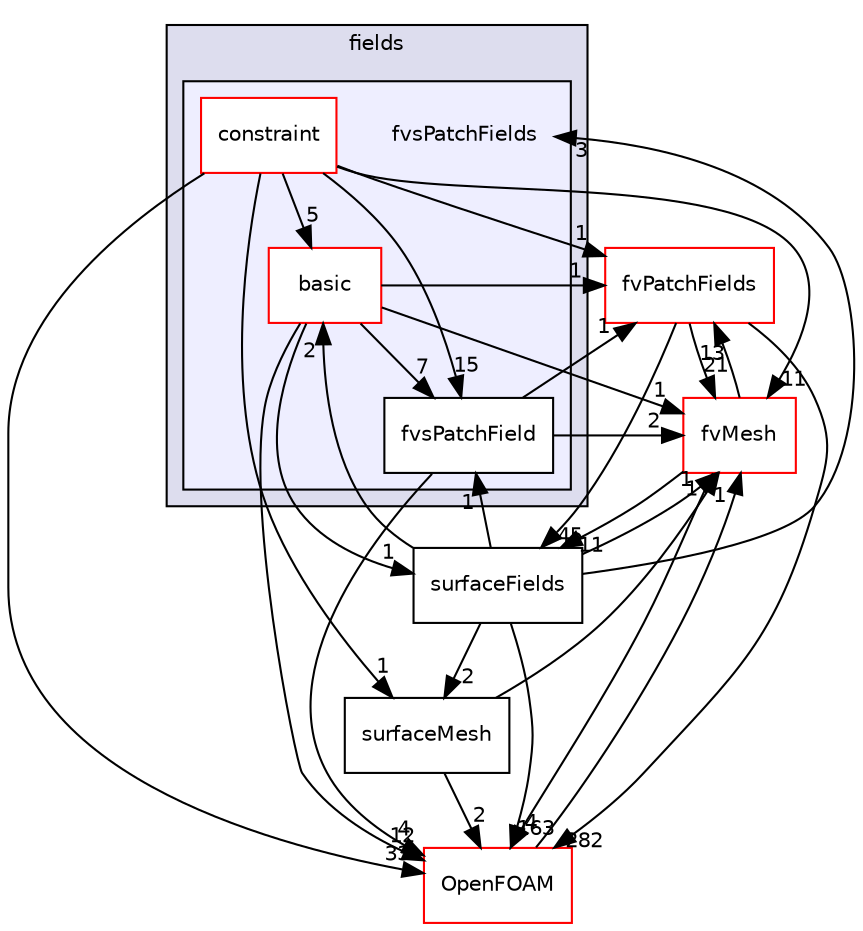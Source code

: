 digraph "src/finiteVolume/fields/fvsPatchFields" {
  bgcolor=transparent;
  compound=true
  node [ fontsize="10", fontname="Helvetica"];
  edge [ labelfontsize="10", labelfontname="Helvetica"];
  subgraph clusterdir_25ab4a83a983f7bb7a38b7f63bb141b7 {
    graph [ bgcolor="#ddddee", pencolor="black", label="fields" fontname="Helvetica", fontsize="10", URL="dir_25ab4a83a983f7bb7a38b7f63bb141b7.html"]
  subgraph clusterdir_807b34448f78de7c3bc4530ef499b703 {
    graph [ bgcolor="#eeeeff", pencolor="black", label="" URL="dir_807b34448f78de7c3bc4530ef499b703.html"];
    dir_807b34448f78de7c3bc4530ef499b703 [shape=plaintext label="fvsPatchFields"];
    dir_958a3dd6045466a25f270895e6927ee8 [shape=box label="basic" color="red" fillcolor="white" style="filled" URL="dir_958a3dd6045466a25f270895e6927ee8.html"];
    dir_d3657b0b23136d928b995b4c42c4ccd9 [shape=box label="constraint" color="red" fillcolor="white" style="filled" URL="dir_d3657b0b23136d928b995b4c42c4ccd9.html"];
    dir_f8fc54ccdbdfd051989b9c9b77557e92 [shape=box label="fvsPatchField" color="black" fillcolor="white" style="filled" URL="dir_f8fc54ccdbdfd051989b9c9b77557e92.html"];
  }
  }
  dir_a5850494bc77049b2a182260f0d1f703 [shape=box label="fvPatchFields" color="red" URL="dir_a5850494bc77049b2a182260f0d1f703.html"];
  dir_fdafd3b59310328ee40a940c9419d4db [shape=box label="surfaceMesh" URL="dir_fdafd3b59310328ee40a940c9419d4db.html"];
  dir_c382fa095c9c33d8673c0dd60aaef275 [shape=box label="fvMesh" color="red" URL="dir_c382fa095c9c33d8673c0dd60aaef275.html"];
  dir_c5473ff19b20e6ec4dfe5c310b3778a8 [shape=box label="OpenFOAM" color="red" URL="dir_c5473ff19b20e6ec4dfe5c310b3778a8.html"];
  dir_606ba9250f9107f82f779cbd3e87c3a5 [shape=box label="surfaceFields" URL="dir_606ba9250f9107f82f779cbd3e87c3a5.html"];
  dir_a5850494bc77049b2a182260f0d1f703->dir_c382fa095c9c33d8673c0dd60aaef275 [headlabel="21", labeldistance=1.5 headhref="dir_000907_001097.html"];
  dir_a5850494bc77049b2a182260f0d1f703->dir_c5473ff19b20e6ec4dfe5c310b3778a8 [headlabel="282", labeldistance=1.5 headhref="dir_000907_001929.html"];
  dir_a5850494bc77049b2a182260f0d1f703->dir_606ba9250f9107f82f779cbd3e87c3a5 [headlabel="45", labeldistance=1.5 headhref="dir_000907_001031.html"];
  dir_958a3dd6045466a25f270895e6927ee8->dir_a5850494bc77049b2a182260f0d1f703 [headlabel="1", labeldistance=1.5 headhref="dir_001013_000907.html"];
  dir_958a3dd6045466a25f270895e6927ee8->dir_c382fa095c9c33d8673c0dd60aaef275 [headlabel="1", labeldistance=1.5 headhref="dir_001013_001097.html"];
  dir_958a3dd6045466a25f270895e6927ee8->dir_c5473ff19b20e6ec4dfe5c310b3778a8 [headlabel="12", labeldistance=1.5 headhref="dir_001013_001929.html"];
  dir_958a3dd6045466a25f270895e6927ee8->dir_f8fc54ccdbdfd051989b9c9b77557e92 [headlabel="7", labeldistance=1.5 headhref="dir_001013_001030.html"];
  dir_958a3dd6045466a25f270895e6927ee8->dir_606ba9250f9107f82f779cbd3e87c3a5 [headlabel="1", labeldistance=1.5 headhref="dir_001013_001031.html"];
  dir_fdafd3b59310328ee40a940c9419d4db->dir_c382fa095c9c33d8673c0dd60aaef275 [headlabel="1", labeldistance=1.5 headhref="dir_001242_001097.html"];
  dir_fdafd3b59310328ee40a940c9419d4db->dir_c5473ff19b20e6ec4dfe5c310b3778a8 [headlabel="2", labeldistance=1.5 headhref="dir_001242_001929.html"];
  dir_c382fa095c9c33d8673c0dd60aaef275->dir_a5850494bc77049b2a182260f0d1f703 [headlabel="13", labeldistance=1.5 headhref="dir_001097_000907.html"];
  dir_c382fa095c9c33d8673c0dd60aaef275->dir_c5473ff19b20e6ec4dfe5c310b3778a8 [headlabel="163", labeldistance=1.5 headhref="dir_001097_001929.html"];
  dir_c382fa095c9c33d8673c0dd60aaef275->dir_606ba9250f9107f82f779cbd3e87c3a5 [headlabel="11", labeldistance=1.5 headhref="dir_001097_001031.html"];
  dir_d3657b0b23136d928b995b4c42c4ccd9->dir_a5850494bc77049b2a182260f0d1f703 [headlabel="1", labeldistance=1.5 headhref="dir_001018_000907.html"];
  dir_d3657b0b23136d928b995b4c42c4ccd9->dir_958a3dd6045466a25f270895e6927ee8 [headlabel="5", labeldistance=1.5 headhref="dir_001018_001013.html"];
  dir_d3657b0b23136d928b995b4c42c4ccd9->dir_fdafd3b59310328ee40a940c9419d4db [headlabel="1", labeldistance=1.5 headhref="dir_001018_001242.html"];
  dir_d3657b0b23136d928b995b4c42c4ccd9->dir_c382fa095c9c33d8673c0dd60aaef275 [headlabel="11", labeldistance=1.5 headhref="dir_001018_001097.html"];
  dir_d3657b0b23136d928b995b4c42c4ccd9->dir_c5473ff19b20e6ec4dfe5c310b3778a8 [headlabel="33", labeldistance=1.5 headhref="dir_001018_001929.html"];
  dir_d3657b0b23136d928b995b4c42c4ccd9->dir_f8fc54ccdbdfd051989b9c9b77557e92 [headlabel="15", labeldistance=1.5 headhref="dir_001018_001030.html"];
  dir_c5473ff19b20e6ec4dfe5c310b3778a8->dir_c382fa095c9c33d8673c0dd60aaef275 [headlabel="1", labeldistance=1.5 headhref="dir_001929_001097.html"];
  dir_f8fc54ccdbdfd051989b9c9b77557e92->dir_a5850494bc77049b2a182260f0d1f703 [headlabel="1", labeldistance=1.5 headhref="dir_001030_000907.html"];
  dir_f8fc54ccdbdfd051989b9c9b77557e92->dir_c382fa095c9c33d8673c0dd60aaef275 [headlabel="2", labeldistance=1.5 headhref="dir_001030_001097.html"];
  dir_f8fc54ccdbdfd051989b9c9b77557e92->dir_c5473ff19b20e6ec4dfe5c310b3778a8 [headlabel="4", labeldistance=1.5 headhref="dir_001030_001929.html"];
  dir_606ba9250f9107f82f779cbd3e87c3a5->dir_958a3dd6045466a25f270895e6927ee8 [headlabel="2", labeldistance=1.5 headhref="dir_001031_001013.html"];
  dir_606ba9250f9107f82f779cbd3e87c3a5->dir_fdafd3b59310328ee40a940c9419d4db [headlabel="2", labeldistance=1.5 headhref="dir_001031_001242.html"];
  dir_606ba9250f9107f82f779cbd3e87c3a5->dir_c382fa095c9c33d8673c0dd60aaef275 [headlabel="1", labeldistance=1.5 headhref="dir_001031_001097.html"];
  dir_606ba9250f9107f82f779cbd3e87c3a5->dir_c5473ff19b20e6ec4dfe5c310b3778a8 [headlabel="4", labeldistance=1.5 headhref="dir_001031_001929.html"];
  dir_606ba9250f9107f82f779cbd3e87c3a5->dir_f8fc54ccdbdfd051989b9c9b77557e92 [headlabel="1", labeldistance=1.5 headhref="dir_001031_001030.html"];
  dir_606ba9250f9107f82f779cbd3e87c3a5->dir_807b34448f78de7c3bc4530ef499b703 [headlabel="3", labeldistance=1.5 headhref="dir_001031_001012.html"];
}
